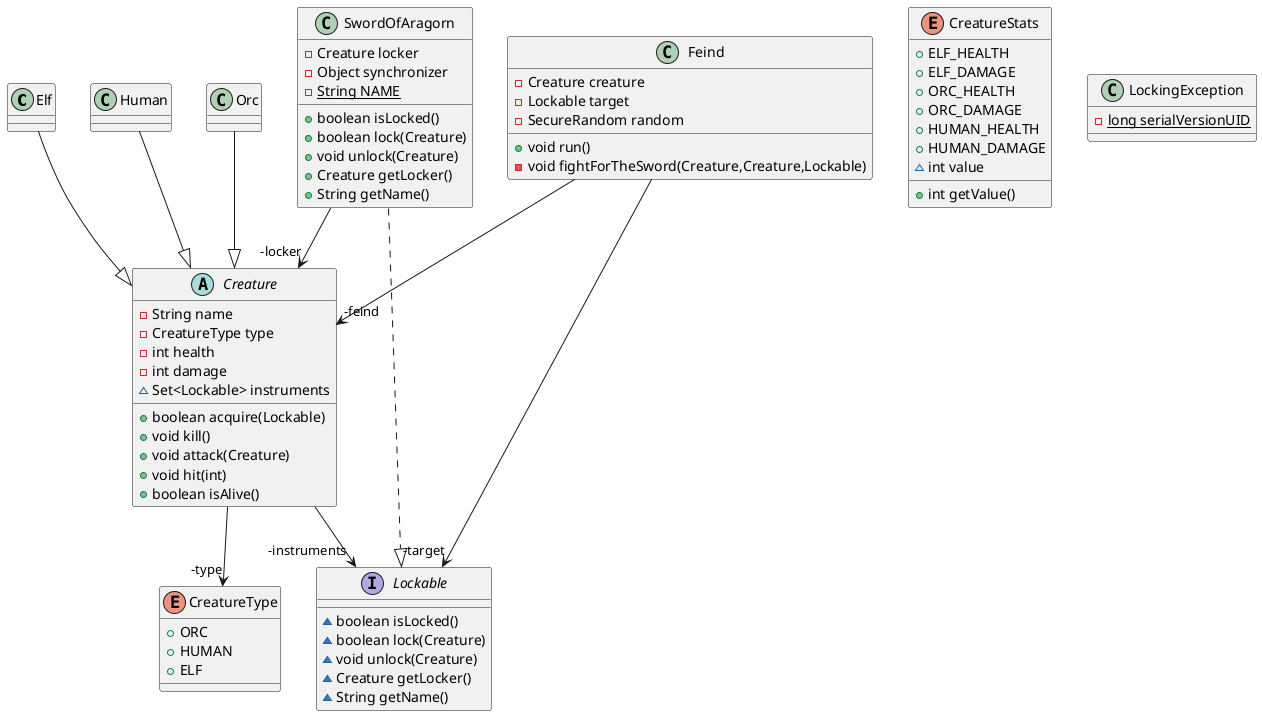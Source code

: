 @startuml
class Elf {
}
class Human {
}
enum CreatureType {
+  ORC
+  HUMAN
+  ELF
}
class Feind {
- Creature creature
- Lockable target
- SecureRandom random
+ void run()
- void fightForTheSword(Creature,Creature,Lockable)
}
enum CreatureStats {
+  ELF_HEALTH
+  ELF_DAMAGE
+  ORC_HEALTH
+  ORC_DAMAGE
+  HUMAN_HEALTH
+  HUMAN_DAMAGE
~ int value
+ int getValue()
}
class SwordOfAragorn {
- Creature locker
- Object synchronizer
- {static} String NAME
+ boolean isLocked()
+ boolean lock(Creature)
+ void unlock(Creature)
+ Creature getLocker()
+ String getName()
}
abstract class Creature {
- String name
- CreatureType type
- int health
- int damage
~ Set<Lockable> instruments
+ boolean acquire(Lockable)
+ void kill()
+ void attack(Creature)
+ void hit(int)
+ boolean isAlive()
}
interface Lockable {
~ boolean isLocked()
~ boolean lock(Creature)
~ void unlock(Creature)
~ Creature getLocker()
~ String getName()
}
class LockingException {
- {static} long serialVersionUID
}
class Orc {
}


Creature -->  "-type" CreatureType
Creature -->  "-instruments" Lockable
Feind -->  "-feind" Creature
Feind -->  "-target" Lockable
SwordOfAragorn -->  "-locker" Creature
SwordOfAragorn ..|> Lockable
Elf --|> Creature
Human --|> Creature
Orc --|> Creature
@enduml